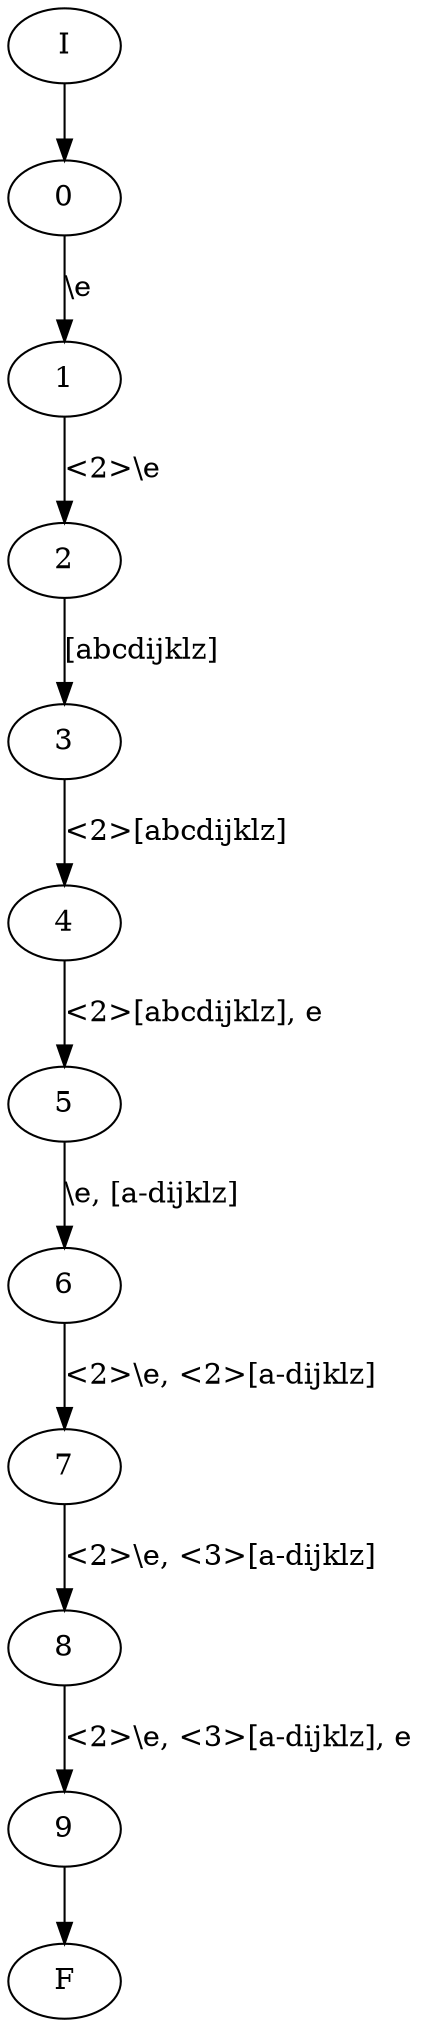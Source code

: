 digraph
{
  vcsn_context = "lal(a-z), z"
  I -> 0
  0 -> 1 [label = "\\e"]
  1 -> 2 [label = "<2>\\e"]
  2 -> 3 [label = "[abcdijklz]"]
  3 -> 4 [label = "<2>[abcdijklz]"]
  4 -> 5 [label = "<2>[abcdijklz], e"]
  5 -> 6 [label = "\\e, [a-dijklz]"]
  6 -> 7 [label = "<2>\\e, <2>[a-dijklz]"]
  7 -> 8 [label = "<2>\\e, <3>[a-dijklz]"]
  8 -> 9 [label = "<2>\\e, <3>[a-dijklz], e"]
  9 -> F
}
